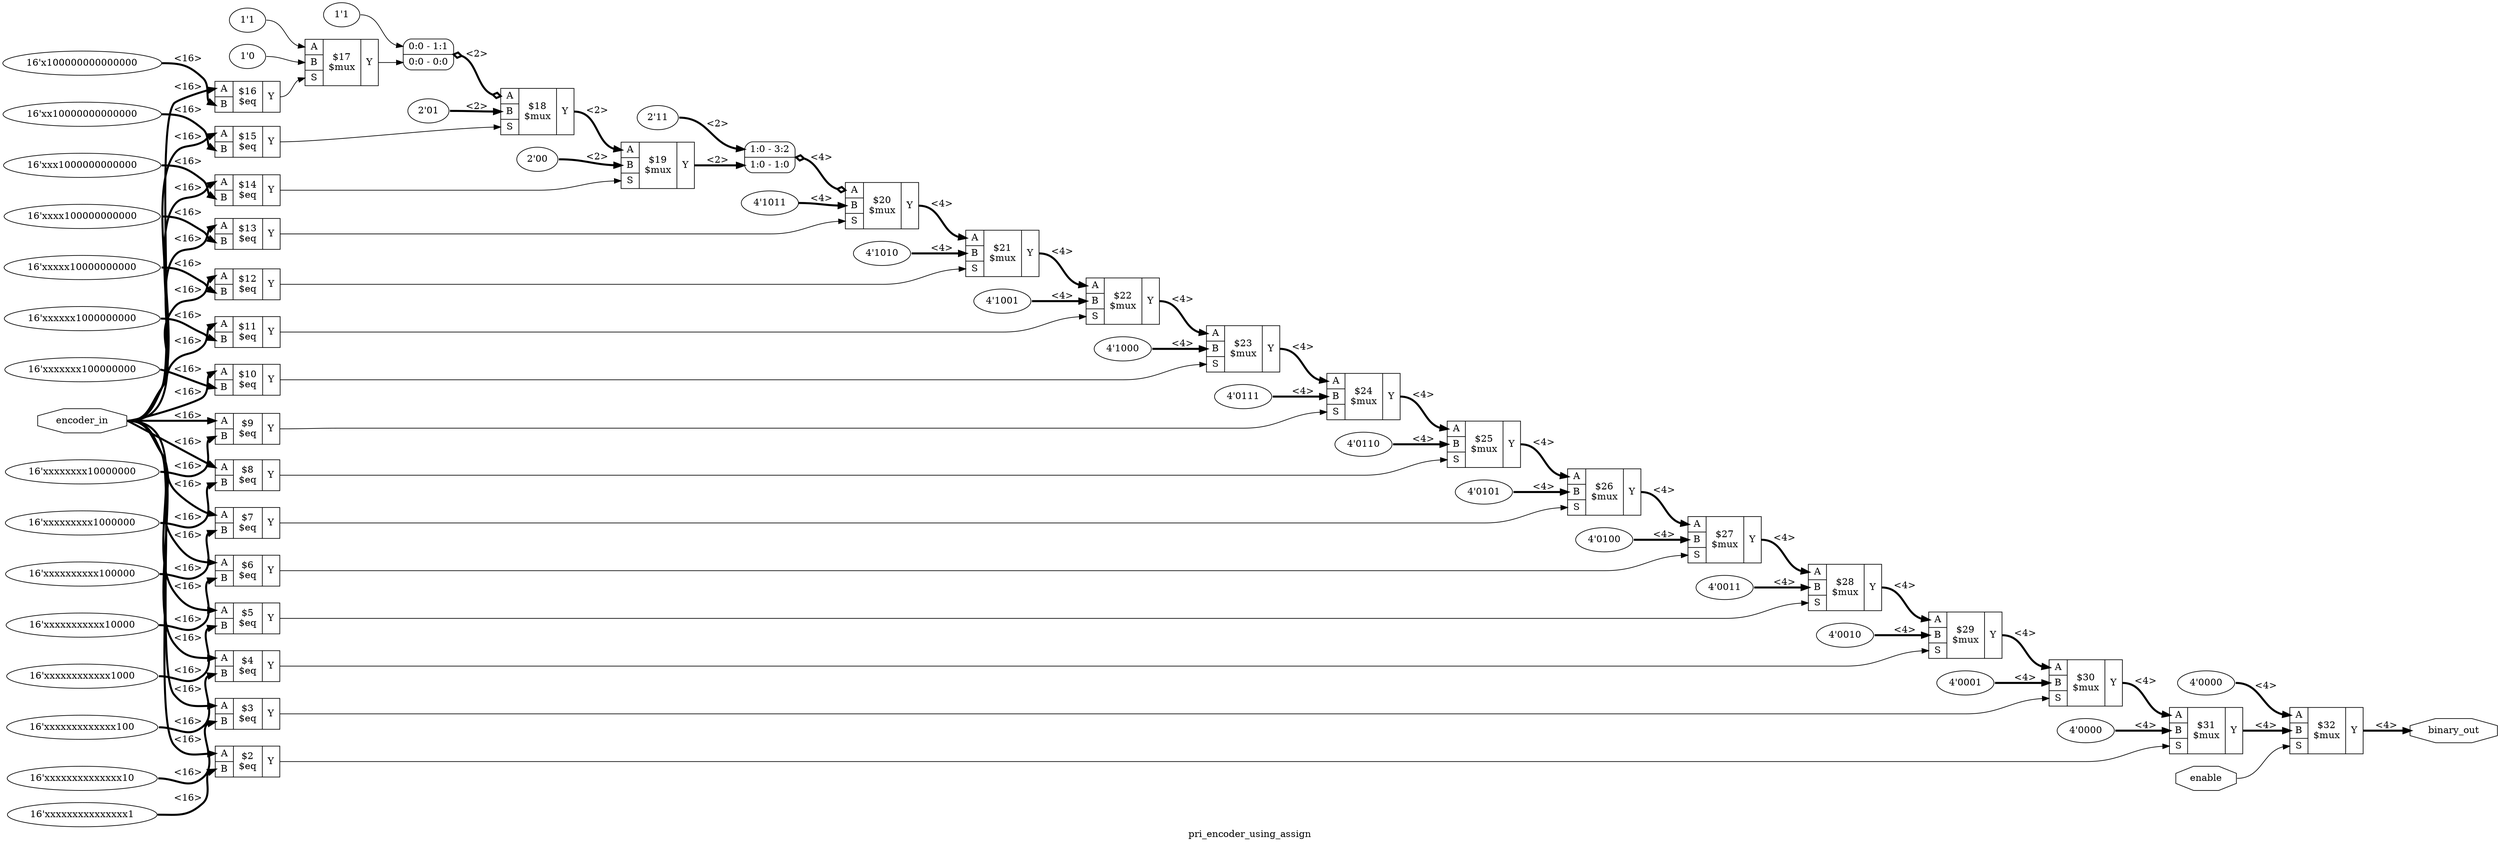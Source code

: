 digraph "pri_encoder_using_assign" {
label="pri_encoder_using_assign";
rankdir="LR";
remincross=true;
n2 [ shape=octagon, label="binary_out", color="black", fontcolor="black" ];
n3 [ shape=octagon, label="enable", color="black", fontcolor="black" ];
n4 [ shape=octagon, label="encoder_in", color="black", fontcolor="black" ];
v0 [ label="16'xxxxxxxxxxxxxxx1" ];
c38 [ shape=record, label="{{<p35> A|<p36> B}|$2\n$eq|{<p37> Y}}" ];
v1 [ label="16'xxxxxxxxxxxxxx10" ];
c39 [ shape=record, label="{{<p35> A|<p36> B}|$3\n$eq|{<p37> Y}}" ];
v2 [ label="16'xxxxxxxxxxxxx100" ];
c40 [ shape=record, label="{{<p35> A|<p36> B}|$4\n$eq|{<p37> Y}}" ];
v3 [ label="16'xxxxxxxxxxxx1000" ];
c41 [ shape=record, label="{{<p35> A|<p36> B}|$5\n$eq|{<p37> Y}}" ];
v4 [ label="16'xxxxxxxxxxx10000" ];
c42 [ shape=record, label="{{<p35> A|<p36> B}|$6\n$eq|{<p37> Y}}" ];
v5 [ label="16'xxxxxxxxxx100000" ];
c43 [ shape=record, label="{{<p35> A|<p36> B}|$7\n$eq|{<p37> Y}}" ];
v6 [ label="16'xxxxxxxxx1000000" ];
c44 [ shape=record, label="{{<p35> A|<p36> B}|$8\n$eq|{<p37> Y}}" ];
v7 [ label="16'xxxxxxxx10000000" ];
c45 [ shape=record, label="{{<p35> A|<p36> B}|$9\n$eq|{<p37> Y}}" ];
v8 [ label="16'xxxxxxx100000000" ];
c46 [ shape=record, label="{{<p35> A|<p36> B}|$10\n$eq|{<p37> Y}}" ];
v9 [ label="16'xxxxxx1000000000" ];
c47 [ shape=record, label="{{<p35> A|<p36> B}|$11\n$eq|{<p37> Y}}" ];
v10 [ label="16'xxxxx10000000000" ];
c48 [ shape=record, label="{{<p35> A|<p36> B}|$12\n$eq|{<p37> Y}}" ];
v11 [ label="16'xxxx100000000000" ];
c49 [ shape=record, label="{{<p35> A|<p36> B}|$13\n$eq|{<p37> Y}}" ];
v12 [ label="16'xxx1000000000000" ];
c50 [ shape=record, label="{{<p35> A|<p36> B}|$14\n$eq|{<p37> Y}}" ];
v13 [ label="16'xx10000000000000" ];
c51 [ shape=record, label="{{<p35> A|<p36> B}|$15\n$eq|{<p37> Y}}" ];
v14 [ label="16'x100000000000000" ];
c52 [ shape=record, label="{{<p35> A|<p36> B}|$16\n$eq|{<p37> Y}}" ];
v15 [ label="1'1" ];
v16 [ label="1'0" ];
c54 [ shape=record, label="{{<p35> A|<p36> B|<p53> S}|$17\n$mux|{<p37> Y}}" ];
v18 [ label="1'1" ];
v19 [ label="2'01" ];
c55 [ shape=record, label="{{<p35> A|<p36> B|<p53> S}|$18\n$mux|{<p37> Y}}" ];
x17 [ shape=record, style=rounded, label="<s1> 0:0 - 1:1 |<s0> 0:0 - 0:0 " ];
x17:e -> c55:p35:w [arrowhead=odiamond, arrowtail=odiamond, dir=both, color="black", style="setlinewidth(3)", label="<2>"];
v20 [ label="2'00" ];
c56 [ shape=record, label="{{<p35> A|<p36> B|<p53> S}|$19\n$mux|{<p37> Y}}" ];
v22 [ label="2'11" ];
v23 [ label="4'1011" ];
c57 [ shape=record, label="{{<p35> A|<p36> B|<p53> S}|$20\n$mux|{<p37> Y}}" ];
x21 [ shape=record, style=rounded, label="<s1> 1:0 - 3:2 |<s0> 1:0 - 1:0 " ];
x21:e -> c57:p35:w [arrowhead=odiamond, arrowtail=odiamond, dir=both, color="black", style="setlinewidth(3)", label="<4>"];
v24 [ label="4'1010" ];
c58 [ shape=record, label="{{<p35> A|<p36> B|<p53> S}|$21\n$mux|{<p37> Y}}" ];
v25 [ label="4'1001" ];
c59 [ shape=record, label="{{<p35> A|<p36> B|<p53> S}|$22\n$mux|{<p37> Y}}" ];
v26 [ label="4'1000" ];
c60 [ shape=record, label="{{<p35> A|<p36> B|<p53> S}|$23\n$mux|{<p37> Y}}" ];
v27 [ label="4'0111" ];
c61 [ shape=record, label="{{<p35> A|<p36> B|<p53> S}|$24\n$mux|{<p37> Y}}" ];
v28 [ label="4'0110" ];
c62 [ shape=record, label="{{<p35> A|<p36> B|<p53> S}|$25\n$mux|{<p37> Y}}" ];
v29 [ label="4'0101" ];
c63 [ shape=record, label="{{<p35> A|<p36> B|<p53> S}|$26\n$mux|{<p37> Y}}" ];
v30 [ label="4'0100" ];
c64 [ shape=record, label="{{<p35> A|<p36> B|<p53> S}|$27\n$mux|{<p37> Y}}" ];
v31 [ label="4'0011" ];
c65 [ shape=record, label="{{<p35> A|<p36> B|<p53> S}|$28\n$mux|{<p37> Y}}" ];
v32 [ label="4'0010" ];
c66 [ shape=record, label="{{<p35> A|<p36> B|<p53> S}|$29\n$mux|{<p37> Y}}" ];
v33 [ label="4'0001" ];
c67 [ shape=record, label="{{<p35> A|<p36> B|<p53> S}|$30\n$mux|{<p37> Y}}" ];
v34 [ label="4'0000" ];
c68 [ shape=record, label="{{<p35> A|<p36> B|<p53> S}|$31\n$mux|{<p37> Y}}" ];
v35 [ label="4'0000" ];
c69 [ shape=record, label="{{<p35> A|<p36> B|<p53> S}|$32\n$mux|{<p37> Y}}" ];
c43:p37:e -> c63:p53:w [color="black", label=""];
c44:p37:e -> c62:p53:w [color="black", label=""];
c45:p37:e -> c61:p53:w [color="black", label=""];
c46:p37:e -> c60:p53:w [color="black", label=""];
c47:p37:e -> c59:p53:w [color="black", label=""];
c48:p37:e -> c58:p53:w [color="black", label=""];
c49:p37:e -> c57:p53:w [color="black", label=""];
c50:p37:e -> c56:p53:w [color="black", label=""];
c51:p37:e -> c55:p53:w [color="black", label=""];
c52:p37:e -> c54:p53:w [color="black", label=""];
c69:p37:e -> n2:w [color="black", style="setlinewidth(3)", label="<4>"];
c54:p37:e -> x17:s0:w [color="black", label=""];
c55:p37:e -> c56:p35:w [color="black", style="setlinewidth(3)", label="<2>"];
c56:p37:e -> x21:s0:w [color="black", style="setlinewidth(3)", label="<2>"];
c57:p37:e -> c58:p35:w [color="black", style="setlinewidth(3)", label="<4>"];
c58:p37:e -> c59:p35:w [color="black", style="setlinewidth(3)", label="<4>"];
c59:p37:e -> c60:p35:w [color="black", style="setlinewidth(3)", label="<4>"];
c60:p37:e -> c61:p35:w [color="black", style="setlinewidth(3)", label="<4>"];
c61:p37:e -> c62:p35:w [color="black", style="setlinewidth(3)", label="<4>"];
c62:p37:e -> c63:p35:w [color="black", style="setlinewidth(3)", label="<4>"];
c63:p37:e -> c64:p35:w [color="black", style="setlinewidth(3)", label="<4>"];
n3:e -> c69:p53:w [color="black", label=""];
c64:p37:e -> c65:p35:w [color="black", style="setlinewidth(3)", label="<4>"];
c65:p37:e -> c66:p35:w [color="black", style="setlinewidth(3)", label="<4>"];
c66:p37:e -> c67:p35:w [color="black", style="setlinewidth(3)", label="<4>"];
c67:p37:e -> c68:p35:w [color="black", style="setlinewidth(3)", label="<4>"];
c68:p37:e -> c69:p36:w [color="black", style="setlinewidth(3)", label="<4>"];
n4:e -> c38:p35:w [color="black", style="setlinewidth(3)", label="<16>"];
n4:e -> c39:p35:w [color="black", style="setlinewidth(3)", label="<16>"];
n4:e -> c40:p35:w [color="black", style="setlinewidth(3)", label="<16>"];
n4:e -> c41:p35:w [color="black", style="setlinewidth(3)", label="<16>"];
n4:e -> c42:p35:w [color="black", style="setlinewidth(3)", label="<16>"];
n4:e -> c43:p35:w [color="black", style="setlinewidth(3)", label="<16>"];
n4:e -> c44:p35:w [color="black", style="setlinewidth(3)", label="<16>"];
n4:e -> c45:p35:w [color="black", style="setlinewidth(3)", label="<16>"];
n4:e -> c46:p35:w [color="black", style="setlinewidth(3)", label="<16>"];
n4:e -> c47:p35:w [color="black", style="setlinewidth(3)", label="<16>"];
n4:e -> c48:p35:w [color="black", style="setlinewidth(3)", label="<16>"];
n4:e -> c49:p35:w [color="black", style="setlinewidth(3)", label="<16>"];
n4:e -> c50:p35:w [color="black", style="setlinewidth(3)", label="<16>"];
n4:e -> c51:p35:w [color="black", style="setlinewidth(3)", label="<16>"];
n4:e -> c52:p35:w [color="black", style="setlinewidth(3)", label="<16>"];
c38:p37:e -> c68:p53:w [color="black", label=""];
c39:p37:e -> c67:p53:w [color="black", label=""];
c40:p37:e -> c66:p53:w [color="black", label=""];
c41:p37:e -> c65:p53:w [color="black", label=""];
c42:p37:e -> c64:p53:w [color="black", label=""];
v0:e -> c38:p36:w [color="black", style="setlinewidth(3)", label="<16>"];
v1:e -> c39:p36:w [color="black", style="setlinewidth(3)", label="<16>"];
v10:e -> c48:p36:w [color="black", style="setlinewidth(3)", label="<16>"];
v11:e -> c49:p36:w [color="black", style="setlinewidth(3)", label="<16>"];
v12:e -> c50:p36:w [color="black", style="setlinewidth(3)", label="<16>"];
v13:e -> c51:p36:w [color="black", style="setlinewidth(3)", label="<16>"];
v14:e -> c52:p36:w [color="black", style="setlinewidth(3)", label="<16>"];
v15:e -> c54:p35:w [color="black", label=""];
v16:e -> c54:p36:w [color="black", label=""];
v18:e -> x17:s1:w [color="black", label=""];
v19:e -> c55:p36:w [color="black", style="setlinewidth(3)", label="<2>"];
v2:e -> c40:p36:w [color="black", style="setlinewidth(3)", label="<16>"];
v20:e -> c56:p36:w [color="black", style="setlinewidth(3)", label="<2>"];
v22:e -> x21:s1:w [color="black", style="setlinewidth(3)", label="<2>"];
v23:e -> c57:p36:w [color="black", style="setlinewidth(3)", label="<4>"];
v24:e -> c58:p36:w [color="black", style="setlinewidth(3)", label="<4>"];
v25:e -> c59:p36:w [color="black", style="setlinewidth(3)", label="<4>"];
v26:e -> c60:p36:w [color="black", style="setlinewidth(3)", label="<4>"];
v27:e -> c61:p36:w [color="black", style="setlinewidth(3)", label="<4>"];
v28:e -> c62:p36:w [color="black", style="setlinewidth(3)", label="<4>"];
v29:e -> c63:p36:w [color="black", style="setlinewidth(3)", label="<4>"];
v3:e -> c41:p36:w [color="black", style="setlinewidth(3)", label="<16>"];
v30:e -> c64:p36:w [color="black", style="setlinewidth(3)", label="<4>"];
v31:e -> c65:p36:w [color="black", style="setlinewidth(3)", label="<4>"];
v32:e -> c66:p36:w [color="black", style="setlinewidth(3)", label="<4>"];
v33:e -> c67:p36:w [color="black", style="setlinewidth(3)", label="<4>"];
v34:e -> c68:p36:w [color="black", style="setlinewidth(3)", label="<4>"];
v35:e -> c69:p35:w [color="black", style="setlinewidth(3)", label="<4>"];
v4:e -> c42:p36:w [color="black", style="setlinewidth(3)", label="<16>"];
v5:e -> c43:p36:w [color="black", style="setlinewidth(3)", label="<16>"];
v6:e -> c44:p36:w [color="black", style="setlinewidth(3)", label="<16>"];
v7:e -> c45:p36:w [color="black", style="setlinewidth(3)", label="<16>"];
v8:e -> c46:p36:w [color="black", style="setlinewidth(3)", label="<16>"];
v9:e -> c47:p36:w [color="black", style="setlinewidth(3)", label="<16>"];
}
